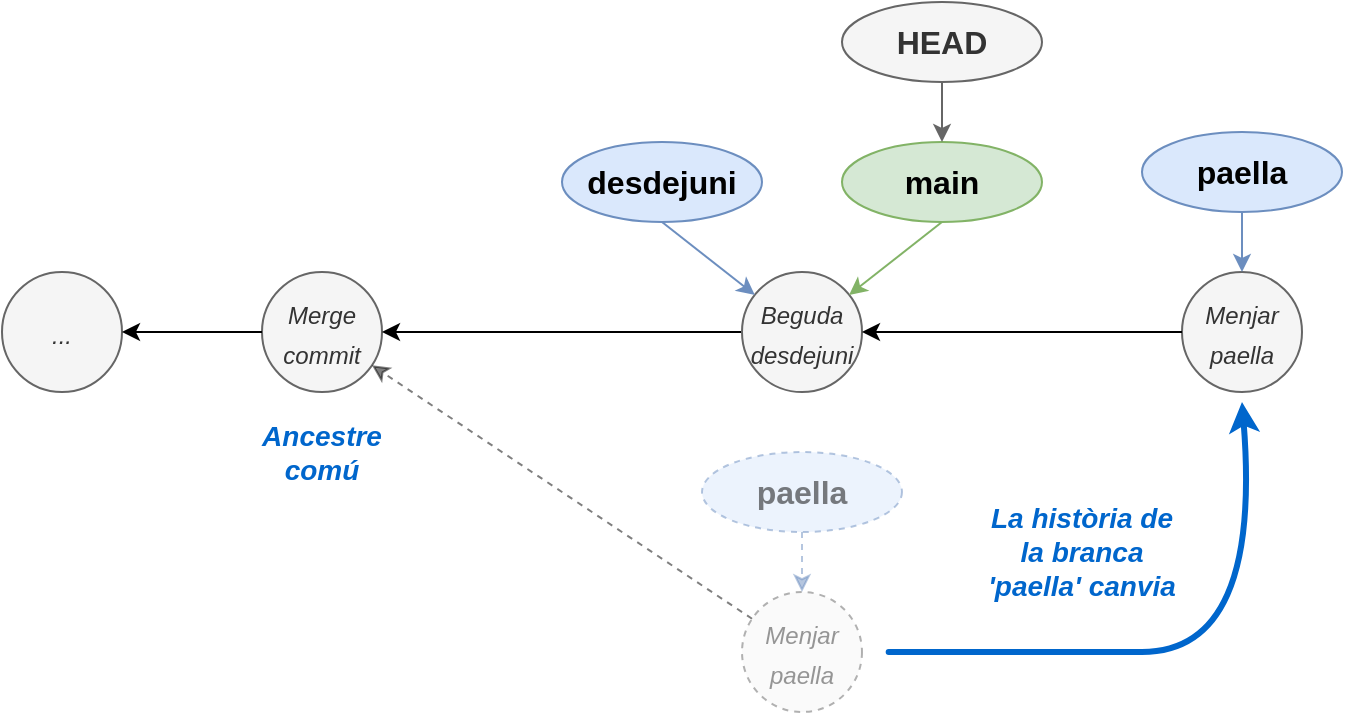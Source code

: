 <mxfile version="24.8.3">
  <diagram name="Pàgina-1" id="mhbHxmUa4zc_a_H4eHv1">
    <mxGraphModel dx="2074" dy="1146" grid="1" gridSize="10" guides="1" tooltips="1" connect="1" arrows="1" fold="1" page="1" pageScale="1" pageWidth="827" pageHeight="1169" math="0" shadow="0">
      <root>
        <mxCell id="0" />
        <mxCell id="1" parent="0" />
        <mxCell id="gj7dvYsNSeR0b3cTl4Mi-1" value="&lt;i style=&quot;font-size: 16px;&quot;&gt;&lt;font style=&quot;font-size: 12px;&quot;&gt;Merge commit&lt;/font&gt;&lt;/i&gt;" style="ellipse;whiteSpace=wrap;html=1;fillColor=#f5f5f5;fontColor=#333333;strokeColor=#666666;" vertex="1" parent="1">
          <mxGeometry x="250" y="715" width="60" height="60" as="geometry" />
        </mxCell>
        <mxCell id="gj7dvYsNSeR0b3cTl4Mi-2" style="rounded=0;orthogonalLoop=1;jettySize=auto;html=1;" edge="1" parent="1" source="gj7dvYsNSeR0b3cTl4Mi-3" target="gj7dvYsNSeR0b3cTl4Mi-1">
          <mxGeometry relative="1" as="geometry" />
        </mxCell>
        <mxCell id="gj7dvYsNSeR0b3cTl4Mi-3" value="&lt;i style=&quot;font-size: 16px;&quot;&gt;&lt;font style=&quot;font-size: 12px;&quot;&gt;Beguda desdejuni&lt;/font&gt;&lt;/i&gt;" style="ellipse;whiteSpace=wrap;html=1;fillColor=#f5f5f5;fontColor=#333333;strokeColor=#666666;" vertex="1" parent="1">
          <mxGeometry x="490" y="715" width="60" height="60" as="geometry" />
        </mxCell>
        <mxCell id="gj7dvYsNSeR0b3cTl4Mi-4" style="rounded=0;orthogonalLoop=1;jettySize=auto;html=1;exitX=0.5;exitY=1;exitDx=0;exitDy=0;fillColor=#dae8fc;strokeColor=#6c8ebf;" edge="1" parent="1" source="gj7dvYsNSeR0b3cTl4Mi-5" target="gj7dvYsNSeR0b3cTl4Mi-3">
          <mxGeometry relative="1" as="geometry">
            <mxPoint x="479" y="735" as="targetPoint" />
          </mxGeometry>
        </mxCell>
        <mxCell id="gj7dvYsNSeR0b3cTl4Mi-5" value="desdejuni" style="ellipse;whiteSpace=wrap;html=1;fillColor=#dae8fc;strokeColor=#6c8ebf;fontSize=16;fontStyle=1" vertex="1" parent="1">
          <mxGeometry x="400" y="650" width="100" height="40" as="geometry" />
        </mxCell>
        <mxCell id="gj7dvYsNSeR0b3cTl4Mi-6" value="&lt;i style=&quot;font-size: 16px;&quot;&gt;&lt;font style=&quot;font-size: 12px;&quot;&gt;Menjar paella&lt;/font&gt;&lt;/i&gt;" style="ellipse;whiteSpace=wrap;html=1;fillColor=#f5f5f5;fontColor=#333333;strokeColor=#666666;opacity=50;dashed=1;textOpacity=50;" vertex="1" parent="1">
          <mxGeometry x="490" y="875" width="60" height="60" as="geometry" />
        </mxCell>
        <mxCell id="gj7dvYsNSeR0b3cTl4Mi-7" style="rounded=0;orthogonalLoop=1;jettySize=auto;html=1;exitX=0.5;exitY=1;exitDx=0;exitDy=0;fillColor=#dae8fc;strokeColor=#6c8ebf;opacity=50;dashed=1;textOpacity=50;" edge="1" parent="1" source="gj7dvYsNSeR0b3cTl4Mi-8" target="gj7dvYsNSeR0b3cTl4Mi-6">
          <mxGeometry relative="1" as="geometry">
            <mxPoint x="439" y="880" as="targetPoint" />
          </mxGeometry>
        </mxCell>
        <mxCell id="gj7dvYsNSeR0b3cTl4Mi-8" value="paella" style="ellipse;whiteSpace=wrap;html=1;fillColor=#dae8fc;strokeColor=#6c8ebf;fontSize=16;fontStyle=1;opacity=50;dashed=1;textOpacity=50;" vertex="1" parent="1">
          <mxGeometry x="470" y="805" width="100" height="40" as="geometry" />
        </mxCell>
        <mxCell id="gj7dvYsNSeR0b3cTl4Mi-9" style="rounded=0;orthogonalLoop=1;jettySize=auto;html=1;opacity=50;dashed=1;textOpacity=50;" edge="1" parent="1" source="gj7dvYsNSeR0b3cTl4Mi-6" target="gj7dvYsNSeR0b3cTl4Mi-1">
          <mxGeometry relative="1" as="geometry">
            <mxPoint x="525" y="693.5" as="sourcePoint" />
            <mxPoint x="377" y="836.5" as="targetPoint" />
          </mxGeometry>
        </mxCell>
        <mxCell id="gj7dvYsNSeR0b3cTl4Mi-10" value="&lt;font color=&quot;#0066cc&quot; style=&quot;font-size: 14px;&quot;&gt;&lt;b&gt;Ancestre comú&lt;/b&gt;&lt;/font&gt;" style="text;html=1;strokeColor=none;fillColor=none;align=center;verticalAlign=middle;whiteSpace=wrap;rounded=0;fontStyle=2" vertex="1" parent="1">
          <mxGeometry x="250" y="790" width="60" height="30" as="geometry" />
        </mxCell>
        <mxCell id="gj7dvYsNSeR0b3cTl4Mi-11" style="rounded=0;orthogonalLoop=1;jettySize=auto;html=1;exitX=0.5;exitY=1;exitDx=0;exitDy=0;fillColor=#d5e8d4;strokeColor=#82b366;" edge="1" parent="1" source="gj7dvYsNSeR0b3cTl4Mi-12" target="gj7dvYsNSeR0b3cTl4Mi-3">
          <mxGeometry relative="1" as="geometry">
            <mxPoint x="755" y="715" as="targetPoint" />
          </mxGeometry>
        </mxCell>
        <mxCell id="gj7dvYsNSeR0b3cTl4Mi-12" value="main" style="ellipse;whiteSpace=wrap;html=1;fillColor=#d5e8d4;strokeColor=#82b366;fontSize=16;fontStyle=1" vertex="1" parent="1">
          <mxGeometry x="540" y="650" width="100" height="40" as="geometry" />
        </mxCell>
        <mxCell id="gj7dvYsNSeR0b3cTl4Mi-13" style="edgeStyle=orthogonalEdgeStyle;rounded=0;orthogonalLoop=1;jettySize=auto;html=1;exitX=0.5;exitY=1;exitDx=0;exitDy=0;fillColor=#f5f5f5;strokeColor=#666666;" edge="1" parent="1" source="gj7dvYsNSeR0b3cTl4Mi-14" target="gj7dvYsNSeR0b3cTl4Mi-12">
          <mxGeometry relative="1" as="geometry">
            <mxPoint x="590" y="650" as="targetPoint" />
          </mxGeometry>
        </mxCell>
        <mxCell id="gj7dvYsNSeR0b3cTl4Mi-14" value="HEAD" style="ellipse;whiteSpace=wrap;html=1;fillColor=#f5f5f5;strokeColor=#666666;fontSize=16;fontStyle=1;fontColor=#333333;" vertex="1" parent="1">
          <mxGeometry x="540" y="580" width="100" height="40" as="geometry" />
        </mxCell>
        <mxCell id="gj7dvYsNSeR0b3cTl4Mi-15" value="&lt;i style=&quot;font-size: 16px;&quot;&gt;&lt;font style=&quot;font-size: 12px;&quot;&gt;...&lt;/font&gt;&lt;/i&gt;" style="ellipse;whiteSpace=wrap;html=1;fillColor=#f5f5f5;fontColor=#333333;strokeColor=#666666;" vertex="1" parent="1">
          <mxGeometry x="120" y="715" width="60" height="60" as="geometry" />
        </mxCell>
        <mxCell id="gj7dvYsNSeR0b3cTl4Mi-16" style="rounded=0;orthogonalLoop=1;jettySize=auto;html=1;" edge="1" parent="1" source="gj7dvYsNSeR0b3cTl4Mi-1" target="gj7dvYsNSeR0b3cTl4Mi-15">
          <mxGeometry relative="1" as="geometry">
            <mxPoint x="500" y="755" as="sourcePoint" />
            <mxPoint x="320" y="755" as="targetPoint" />
          </mxGeometry>
        </mxCell>
        <mxCell id="gj7dvYsNSeR0b3cTl4Mi-17" value="&lt;i style=&quot;font-size: 16px;&quot;&gt;&lt;font style=&quot;font-size: 12px;&quot;&gt;Menjar paella&lt;/font&gt;&lt;/i&gt;" style="ellipse;whiteSpace=wrap;html=1;fillColor=#f5f5f5;fontColor=#333333;strokeColor=#666666;" vertex="1" parent="1">
          <mxGeometry x="710" y="715" width="60" height="60" as="geometry" />
        </mxCell>
        <mxCell id="gj7dvYsNSeR0b3cTl4Mi-18" style="rounded=0;orthogonalLoop=1;jettySize=auto;html=1;exitX=0.5;exitY=1;exitDx=0;exitDy=0;fillColor=#dae8fc;strokeColor=#6c8ebf;" edge="1" parent="1" source="gj7dvYsNSeR0b3cTl4Mi-19" target="gj7dvYsNSeR0b3cTl4Mi-17">
          <mxGeometry relative="1" as="geometry">
            <mxPoint x="659" y="720" as="targetPoint" />
          </mxGeometry>
        </mxCell>
        <mxCell id="gj7dvYsNSeR0b3cTl4Mi-19" value="paella" style="ellipse;whiteSpace=wrap;html=1;fillColor=#dae8fc;strokeColor=#6c8ebf;fontSize=16;fontStyle=1" vertex="1" parent="1">
          <mxGeometry x="690" y="645" width="100" height="40" as="geometry" />
        </mxCell>
        <mxCell id="gj7dvYsNSeR0b3cTl4Mi-20" style="rounded=0;orthogonalLoop=1;jettySize=auto;html=1;" edge="1" parent="1" source="gj7dvYsNSeR0b3cTl4Mi-17" target="gj7dvYsNSeR0b3cTl4Mi-3">
          <mxGeometry relative="1" as="geometry">
            <mxPoint x="730" y="533.5" as="sourcePoint" />
            <mxPoint x="510" y="602" as="targetPoint" />
          </mxGeometry>
        </mxCell>
        <mxCell id="gj7dvYsNSeR0b3cTl4Mi-22" value="" style="curved=1;endArrow=classic;html=1;rounded=0;strokeWidth=3;fillColor=#dae8fc;strokeColor=#0066CC;" edge="1" parent="1">
          <mxGeometry width="50" height="50" relative="1" as="geometry">
            <mxPoint x="630" y="905" as="sourcePoint" />
            <mxPoint x="740" y="780" as="targetPoint" />
            <Array as="points">
              <mxPoint x="530" y="905" />
              <mxPoint x="630" y="905" />
              <mxPoint x="750" y="905" />
            </Array>
          </mxGeometry>
        </mxCell>
        <mxCell id="gj7dvYsNSeR0b3cTl4Mi-23" value="&lt;font color=&quot;#0066cc&quot; style=&quot;font-size: 14px;&quot;&gt;&lt;b&gt;La història de la branca &#39;paella&#39; canvia&lt;/b&gt;&lt;/font&gt;" style="text;html=1;strokeColor=none;fillColor=none;align=center;verticalAlign=middle;whiteSpace=wrap;rounded=0;fontStyle=2" vertex="1" parent="1">
          <mxGeometry x="610" y="840" width="100" height="30" as="geometry" />
        </mxCell>
      </root>
    </mxGraphModel>
  </diagram>
</mxfile>
